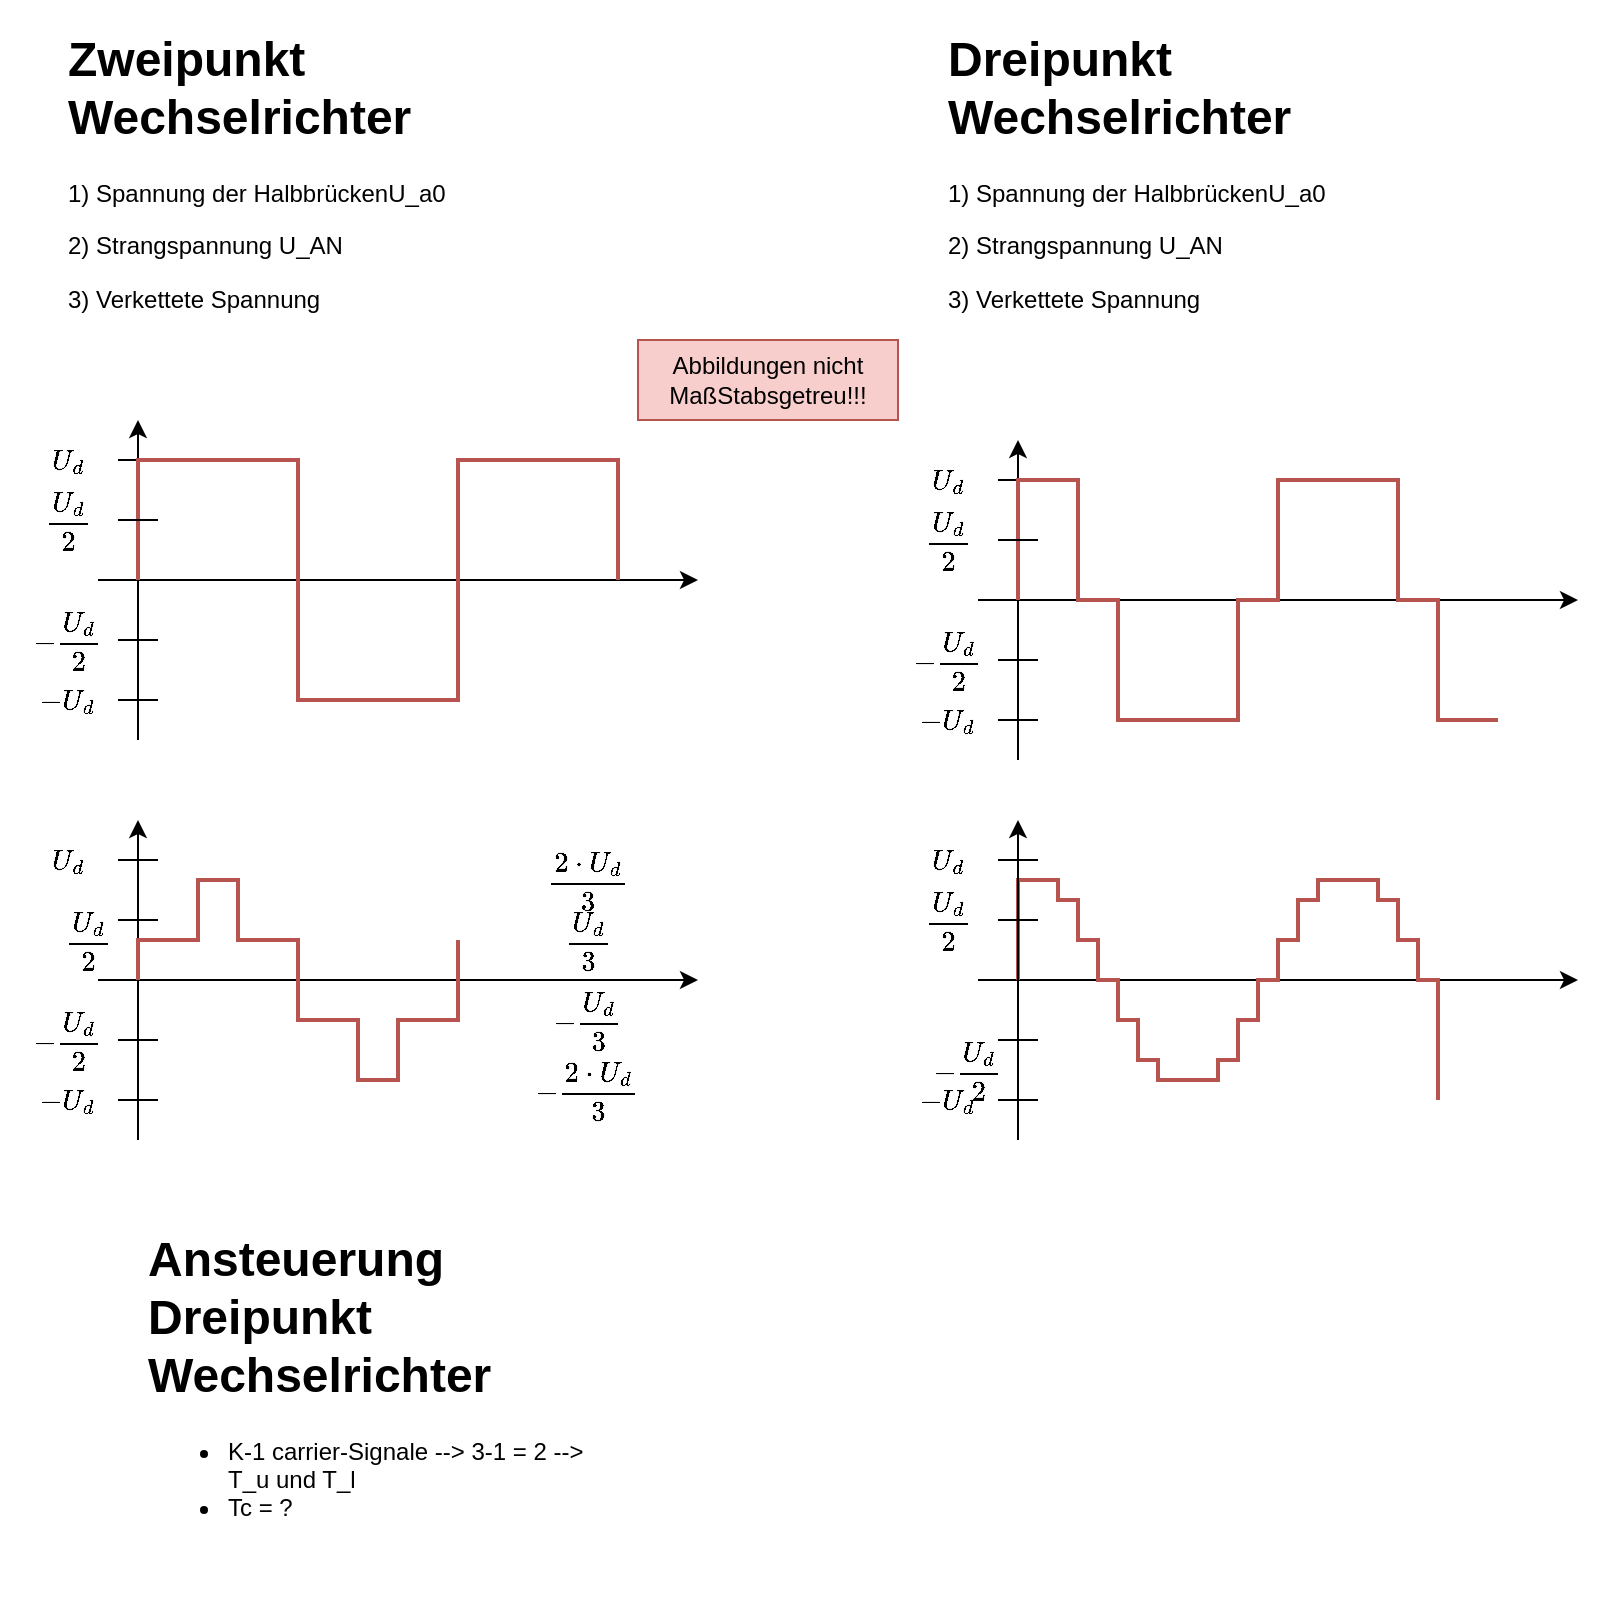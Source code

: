 <mxfile version="22.1.2" type="device">
  <diagram name="Seite-1" id="_KZq46WEIiSFuVHRx1rl">
    <mxGraphModel dx="1418" dy="796" grid="1" gridSize="10" guides="1" tooltips="1" connect="1" arrows="1" fold="1" page="1" pageScale="1" pageWidth="827" pageHeight="1169" math="1" shadow="0">
      <root>
        <mxCell id="0" />
        <mxCell id="1" parent="0" />
        <mxCell id="a2_H5RpbEo5zHHFtTsIT-2" value="&lt;h1&gt;Zweipunkt Wechselrichter&lt;/h1&gt;&lt;p&gt;1) Spannung der HalbbrückenU_a0&lt;/p&gt;&lt;p&gt;2) Strangspannung U_AN&lt;/p&gt;&lt;p&gt;3) Verkettete Spannung&lt;/p&gt;&lt;p&gt;&lt;br&gt;&lt;/p&gt;" style="text;html=1;strokeColor=none;fillColor=none;spacing=5;spacingTop=-20;whiteSpace=wrap;overflow=hidden;rounded=0;" parent="1" vertex="1">
          <mxGeometry x="40" y="40" width="240" height="160" as="geometry" />
        </mxCell>
        <mxCell id="a2_H5RpbEo5zHHFtTsIT-3" value="&lt;h1&gt;Dreipunkt Wechselrichter&lt;/h1&gt;&lt;p style=&quot;border-color: var(--border-color);&quot;&gt;1) Spannung der HalbbrückenU_a0&lt;/p&gt;&lt;p style=&quot;border-color: var(--border-color);&quot;&gt;2) Strangspannung U_AN&lt;/p&gt;&lt;p style=&quot;border-color: var(--border-color);&quot;&gt;3) Verkettete Spannung&lt;/p&gt;&lt;p style=&quot;border-color: var(--border-color);&quot;&gt;&lt;br style=&quot;border-color: var(--border-color);&quot;&gt;&lt;/p&gt;" style="text;html=1;strokeColor=none;fillColor=none;spacing=5;spacingTop=-20;whiteSpace=wrap;overflow=hidden;rounded=0;" parent="1" vertex="1">
          <mxGeometry x="480" y="40" width="240" height="160" as="geometry" />
        </mxCell>
        <mxCell id="a2_H5RpbEo5zHHFtTsIT-4" value="" style="endArrow=classic;html=1;rounded=0;" parent="1" edge="1">
          <mxGeometry width="50" height="50" relative="1" as="geometry">
            <mxPoint x="80" y="400" as="sourcePoint" />
            <mxPoint x="80" y="240" as="targetPoint" />
          </mxGeometry>
        </mxCell>
        <mxCell id="a2_H5RpbEo5zHHFtTsIT-5" value="" style="endArrow=classic;html=1;rounded=0;" parent="1" edge="1">
          <mxGeometry width="50" height="50" relative="1" as="geometry">
            <mxPoint x="60" y="320" as="sourcePoint" />
            <mxPoint x="360" y="320" as="targetPoint" />
          </mxGeometry>
        </mxCell>
        <mxCell id="a2_H5RpbEo5zHHFtTsIT-6" value="" style="endArrow=none;html=1;rounded=0;" parent="1" edge="1">
          <mxGeometry width="50" height="50" relative="1" as="geometry">
            <mxPoint x="70" y="260" as="sourcePoint" />
            <mxPoint x="90" y="260" as="targetPoint" />
          </mxGeometry>
        </mxCell>
        <mxCell id="a2_H5RpbEo5zHHFtTsIT-8" value="" style="endArrow=none;html=1;rounded=0;fillColor=#f8cecc;strokeColor=#b85450;strokeWidth=2;" parent="1" edge="1">
          <mxGeometry width="50" height="50" relative="1" as="geometry">
            <mxPoint x="80" y="320" as="sourcePoint" />
            <mxPoint x="320" y="320" as="targetPoint" />
            <Array as="points">
              <mxPoint x="80" y="260" />
              <mxPoint x="160" y="260" />
              <mxPoint x="160" y="380" />
              <mxPoint x="240" y="380" />
              <mxPoint x="240" y="260" />
              <mxPoint x="320" y="260" />
            </Array>
          </mxGeometry>
        </mxCell>
        <mxCell id="a2_H5RpbEo5zHHFtTsIT-10" value="" style="endArrow=none;html=1;rounded=0;" parent="1" edge="1">
          <mxGeometry width="50" height="50" relative="1" as="geometry">
            <mxPoint x="70" y="380" as="sourcePoint" />
            <mxPoint x="90" y="380" as="targetPoint" />
          </mxGeometry>
        </mxCell>
        <mxCell id="a2_H5RpbEo5zHHFtTsIT-11" value="" style="endArrow=none;html=1;rounded=0;" parent="1" edge="1">
          <mxGeometry width="50" height="50" relative="1" as="geometry">
            <mxPoint x="70" y="350" as="sourcePoint" />
            <mxPoint x="90" y="350" as="targetPoint" />
          </mxGeometry>
        </mxCell>
        <mxCell id="a2_H5RpbEo5zHHFtTsIT-12" value="" style="endArrow=none;html=1;rounded=0;" parent="1" edge="1">
          <mxGeometry width="50" height="50" relative="1" as="geometry">
            <mxPoint x="70" y="290" as="sourcePoint" />
            <mxPoint x="90" y="290" as="targetPoint" />
          </mxGeometry>
        </mxCell>
        <mxCell id="a2_H5RpbEo5zHHFtTsIT-13" value="$$U_d$$" style="rounded=0;whiteSpace=wrap;html=1;fillColor=none;strokeColor=none;" parent="1" vertex="1">
          <mxGeometry x="30" y="250" width="30" height="20" as="geometry" />
        </mxCell>
        <mxCell id="a2_H5RpbEo5zHHFtTsIT-14" value="$$-U_d$$" style="rounded=0;whiteSpace=wrap;html=1;fillColor=none;strokeColor=none;" parent="1" vertex="1">
          <mxGeometry x="30" y="370" width="30" height="20" as="geometry" />
        </mxCell>
        <mxCell id="a2_H5RpbEo5zHHFtTsIT-15" value="$$\frac{U_d}{2}$$" style="rounded=0;whiteSpace=wrap;html=1;fillColor=none;strokeColor=none;" parent="1" vertex="1">
          <mxGeometry x="30" y="280" width="30" height="20" as="geometry" />
        </mxCell>
        <mxCell id="a2_H5RpbEo5zHHFtTsIT-16" value="$$-\frac{U_d}{2}$$" style="rounded=0;whiteSpace=wrap;html=1;fillColor=none;strokeColor=none;" parent="1" vertex="1">
          <mxGeometry x="30" y="340" width="30" height="20" as="geometry" />
        </mxCell>
        <mxCell id="a2_H5RpbEo5zHHFtTsIT-17" value="" style="endArrow=classic;html=1;rounded=0;" parent="1" edge="1">
          <mxGeometry width="50" height="50" relative="1" as="geometry">
            <mxPoint x="80" y="600" as="sourcePoint" />
            <mxPoint x="80" y="440" as="targetPoint" />
          </mxGeometry>
        </mxCell>
        <mxCell id="a2_H5RpbEo5zHHFtTsIT-18" value="" style="endArrow=classic;html=1;rounded=0;" parent="1" edge="1">
          <mxGeometry width="50" height="50" relative="1" as="geometry">
            <mxPoint x="60" y="520" as="sourcePoint" />
            <mxPoint x="360" y="520" as="targetPoint" />
          </mxGeometry>
        </mxCell>
        <mxCell id="a2_H5RpbEo5zHHFtTsIT-19" value="" style="endArrow=none;html=1;rounded=0;" parent="1" edge="1">
          <mxGeometry width="50" height="50" relative="1" as="geometry">
            <mxPoint x="70" y="460" as="sourcePoint" />
            <mxPoint x="90" y="460" as="targetPoint" />
          </mxGeometry>
        </mxCell>
        <mxCell id="a2_H5RpbEo5zHHFtTsIT-20" value="" style="endArrow=none;html=1;rounded=0;fillColor=#f8cecc;strokeColor=#b85450;strokeWidth=2;" parent="1" edge="1">
          <mxGeometry width="50" height="50" relative="1" as="geometry">
            <mxPoint x="80" y="520" as="sourcePoint" />
            <mxPoint x="240" y="500" as="targetPoint" />
            <Array as="points">
              <mxPoint x="80" y="500" />
              <mxPoint x="110" y="500" />
              <mxPoint x="110" y="470" />
              <mxPoint x="130" y="470" />
              <mxPoint x="130" y="500" />
              <mxPoint x="160" y="500" />
              <mxPoint x="160" y="540" />
              <mxPoint x="190" y="540" />
              <mxPoint x="190" y="570" />
              <mxPoint x="210" y="570" />
              <mxPoint x="210" y="540" />
              <mxPoint x="240" y="540" />
            </Array>
          </mxGeometry>
        </mxCell>
        <mxCell id="a2_H5RpbEo5zHHFtTsIT-21" value="" style="endArrow=none;html=1;rounded=0;" parent="1" edge="1">
          <mxGeometry width="50" height="50" relative="1" as="geometry">
            <mxPoint x="70" y="580" as="sourcePoint" />
            <mxPoint x="90" y="580" as="targetPoint" />
          </mxGeometry>
        </mxCell>
        <mxCell id="a2_H5RpbEo5zHHFtTsIT-22" value="" style="endArrow=none;html=1;rounded=0;" parent="1" edge="1">
          <mxGeometry width="50" height="50" relative="1" as="geometry">
            <mxPoint x="70" y="550" as="sourcePoint" />
            <mxPoint x="90" y="550" as="targetPoint" />
          </mxGeometry>
        </mxCell>
        <mxCell id="a2_H5RpbEo5zHHFtTsIT-23" value="" style="endArrow=none;html=1;rounded=0;" parent="1" edge="1">
          <mxGeometry width="50" height="50" relative="1" as="geometry">
            <mxPoint x="70" y="490" as="sourcePoint" />
            <mxPoint x="90" y="490" as="targetPoint" />
          </mxGeometry>
        </mxCell>
        <mxCell id="a2_H5RpbEo5zHHFtTsIT-24" value="$$U_d$$" style="rounded=0;whiteSpace=wrap;html=1;fillColor=none;strokeColor=none;" parent="1" vertex="1">
          <mxGeometry x="30" y="450" width="30" height="20" as="geometry" />
        </mxCell>
        <mxCell id="a2_H5RpbEo5zHHFtTsIT-25" value="$$-U_d$$" style="rounded=0;whiteSpace=wrap;html=1;fillColor=none;strokeColor=none;" parent="1" vertex="1">
          <mxGeometry x="30" y="570" width="30" height="20" as="geometry" />
        </mxCell>
        <mxCell id="a2_H5RpbEo5zHHFtTsIT-26" value="$$\frac{U_d}{3}$$" style="rounded=0;whiteSpace=wrap;html=1;fillColor=none;strokeColor=none;" parent="1" vertex="1">
          <mxGeometry x="290" y="490" width="30" height="20" as="geometry" />
        </mxCell>
        <mxCell id="a2_H5RpbEo5zHHFtTsIT-27" value="$$-\frac{U_d}{2}$$" style="rounded=0;whiteSpace=wrap;html=1;fillColor=none;strokeColor=none;" parent="1" vertex="1">
          <mxGeometry x="30" y="540" width="30" height="20" as="geometry" />
        </mxCell>
        <mxCell id="a2_H5RpbEo5zHHFtTsIT-28" value="$$\frac{U_d}{2}$$" style="rounded=0;whiteSpace=wrap;html=1;fillColor=none;strokeColor=none;" parent="1" vertex="1">
          <mxGeometry x="40" y="490" width="30" height="20" as="geometry" />
        </mxCell>
        <mxCell id="a2_H5RpbEo5zHHFtTsIT-29" value="$$\frac{2\cdot U_d}{3}$$" style="rounded=0;whiteSpace=wrap;html=1;fillColor=none;strokeColor=none;" parent="1" vertex="1">
          <mxGeometry x="290" y="460" width="30" height="20" as="geometry" />
        </mxCell>
        <mxCell id="a2_H5RpbEo5zHHFtTsIT-30" value="$$-\frac{U_d}{3}$$" style="rounded=0;whiteSpace=wrap;html=1;fillColor=none;strokeColor=none;" parent="1" vertex="1">
          <mxGeometry x="290" y="530" width="30" height="20" as="geometry" />
        </mxCell>
        <mxCell id="a2_H5RpbEo5zHHFtTsIT-31" value="$$-\frac{2\cdot U_d}{3}$$" style="rounded=0;whiteSpace=wrap;html=1;fillColor=none;strokeColor=none;" parent="1" vertex="1">
          <mxGeometry x="290" y="565" width="30" height="20" as="geometry" />
        </mxCell>
        <mxCell id="a2_H5RpbEo5zHHFtTsIT-32" value="" style="endArrow=classic;html=1;rounded=0;" parent="1" edge="1">
          <mxGeometry width="50" height="50" relative="1" as="geometry">
            <mxPoint x="520" y="410" as="sourcePoint" />
            <mxPoint x="520" y="250" as="targetPoint" />
          </mxGeometry>
        </mxCell>
        <mxCell id="a2_H5RpbEo5zHHFtTsIT-33" value="" style="endArrow=classic;html=1;rounded=0;" parent="1" edge="1">
          <mxGeometry width="50" height="50" relative="1" as="geometry">
            <mxPoint x="500" y="330" as="sourcePoint" />
            <mxPoint x="800" y="330" as="targetPoint" />
          </mxGeometry>
        </mxCell>
        <mxCell id="a2_H5RpbEo5zHHFtTsIT-34" value="" style="endArrow=none;html=1;rounded=0;" parent="1" edge="1">
          <mxGeometry width="50" height="50" relative="1" as="geometry">
            <mxPoint x="510" y="270" as="sourcePoint" />
            <mxPoint x="530" y="270" as="targetPoint" />
          </mxGeometry>
        </mxCell>
        <mxCell id="a2_H5RpbEo5zHHFtTsIT-35" value="" style="endArrow=none;html=1;rounded=0;fillColor=#f8cecc;strokeColor=#b85450;strokeWidth=2;" parent="1" edge="1">
          <mxGeometry width="50" height="50" relative="1" as="geometry">
            <mxPoint x="520" y="330" as="sourcePoint" />
            <mxPoint x="760" y="390" as="targetPoint" />
            <Array as="points">
              <mxPoint x="520" y="270" />
              <mxPoint x="550" y="270" />
              <mxPoint x="550" y="330" />
              <mxPoint x="570" y="330" />
              <mxPoint x="570" y="390" />
              <mxPoint x="630" y="390" />
              <mxPoint x="630" y="330" />
              <mxPoint x="650" y="330" />
              <mxPoint x="650" y="270" />
              <mxPoint x="710" y="270" />
              <mxPoint x="710" y="330" />
              <mxPoint x="730" y="330" />
              <mxPoint x="730" y="390" />
            </Array>
          </mxGeometry>
        </mxCell>
        <mxCell id="a2_H5RpbEo5zHHFtTsIT-36" value="" style="endArrow=none;html=1;rounded=0;" parent="1" edge="1">
          <mxGeometry width="50" height="50" relative="1" as="geometry">
            <mxPoint x="510" y="390" as="sourcePoint" />
            <mxPoint x="530" y="390" as="targetPoint" />
          </mxGeometry>
        </mxCell>
        <mxCell id="a2_H5RpbEo5zHHFtTsIT-37" value="" style="endArrow=none;html=1;rounded=0;" parent="1" edge="1">
          <mxGeometry width="50" height="50" relative="1" as="geometry">
            <mxPoint x="510" y="360" as="sourcePoint" />
            <mxPoint x="530" y="360" as="targetPoint" />
          </mxGeometry>
        </mxCell>
        <mxCell id="a2_H5RpbEo5zHHFtTsIT-38" value="" style="endArrow=none;html=1;rounded=0;" parent="1" edge="1">
          <mxGeometry width="50" height="50" relative="1" as="geometry">
            <mxPoint x="510" y="300" as="sourcePoint" />
            <mxPoint x="530" y="300" as="targetPoint" />
          </mxGeometry>
        </mxCell>
        <mxCell id="a2_H5RpbEo5zHHFtTsIT-39" value="$$U_d$$" style="rounded=0;whiteSpace=wrap;html=1;fillColor=none;strokeColor=none;" parent="1" vertex="1">
          <mxGeometry x="470" y="260" width="30" height="20" as="geometry" />
        </mxCell>
        <mxCell id="a2_H5RpbEo5zHHFtTsIT-40" value="$$-U_d$$" style="rounded=0;whiteSpace=wrap;html=1;fillColor=none;strokeColor=none;" parent="1" vertex="1">
          <mxGeometry x="470" y="380" width="30" height="20" as="geometry" />
        </mxCell>
        <mxCell id="a2_H5RpbEo5zHHFtTsIT-41" value="$$\frac{U_d}{2}$$" style="rounded=0;whiteSpace=wrap;html=1;fillColor=none;strokeColor=none;" parent="1" vertex="1">
          <mxGeometry x="470" y="290" width="30" height="20" as="geometry" />
        </mxCell>
        <mxCell id="a2_H5RpbEo5zHHFtTsIT-42" value="$$-\frac{U_d}{2}$$" style="rounded=0;whiteSpace=wrap;html=1;fillColor=none;strokeColor=none;" parent="1" vertex="1">
          <mxGeometry x="470" y="350" width="30" height="20" as="geometry" />
        </mxCell>
        <mxCell id="a2_H5RpbEo5zHHFtTsIT-44" value="" style="endArrow=classic;html=1;rounded=0;" parent="1" edge="1">
          <mxGeometry width="50" height="50" relative="1" as="geometry">
            <mxPoint x="500" y="520" as="sourcePoint" />
            <mxPoint x="800" y="520" as="targetPoint" />
          </mxGeometry>
        </mxCell>
        <mxCell id="a2_H5RpbEo5zHHFtTsIT-45" value="" style="endArrow=none;html=1;rounded=0;" parent="1" edge="1">
          <mxGeometry width="50" height="50" relative="1" as="geometry">
            <mxPoint x="510" y="460" as="sourcePoint" />
            <mxPoint x="530" y="460" as="targetPoint" />
          </mxGeometry>
        </mxCell>
        <mxCell id="a2_H5RpbEo5zHHFtTsIT-46" value="" style="endArrow=none;html=1;rounded=0;fillColor=#f8cecc;strokeColor=#b85450;strokeWidth=2;" parent="1" edge="1">
          <mxGeometry width="50" height="50" relative="1" as="geometry">
            <mxPoint x="520" y="520" as="sourcePoint" />
            <mxPoint x="730" y="580" as="targetPoint" />
            <Array as="points">
              <mxPoint x="520" y="470" />
              <mxPoint x="540" y="470" />
              <mxPoint x="540" y="480" />
              <mxPoint x="550" y="480" />
              <mxPoint x="550" y="500" />
              <mxPoint x="560" y="500" />
              <mxPoint x="560" y="520" />
              <mxPoint x="570" y="520" />
              <mxPoint x="570" y="540" />
              <mxPoint x="580" y="540" />
              <mxPoint x="580" y="560" />
              <mxPoint x="590" y="560" />
              <mxPoint x="590" y="570" />
              <mxPoint x="620" y="570" />
              <mxPoint x="620" y="560" />
              <mxPoint x="630" y="560" />
              <mxPoint x="630" y="540" />
              <mxPoint x="640" y="540" />
              <mxPoint x="640" y="520" />
              <mxPoint x="650" y="520" />
              <mxPoint x="650" y="500" />
              <mxPoint x="660" y="500" />
              <mxPoint x="660" y="480" />
              <mxPoint x="670" y="480" />
              <mxPoint x="670" y="470" />
              <mxPoint x="700" y="470" />
              <mxPoint x="700" y="480" />
              <mxPoint x="710" y="480" />
              <mxPoint x="710" y="500" />
              <mxPoint x="720" y="500" />
              <mxPoint x="720" y="520" />
              <mxPoint x="730" y="520" />
            </Array>
          </mxGeometry>
        </mxCell>
        <mxCell id="a2_H5RpbEo5zHHFtTsIT-47" value="" style="endArrow=none;html=1;rounded=0;" parent="1" edge="1">
          <mxGeometry width="50" height="50" relative="1" as="geometry">
            <mxPoint x="510" y="580" as="sourcePoint" />
            <mxPoint x="530" y="580" as="targetPoint" />
          </mxGeometry>
        </mxCell>
        <mxCell id="a2_H5RpbEo5zHHFtTsIT-48" value="" style="endArrow=none;html=1;rounded=0;" parent="1" edge="1">
          <mxGeometry width="50" height="50" relative="1" as="geometry">
            <mxPoint x="510" y="550" as="sourcePoint" />
            <mxPoint x="530" y="550" as="targetPoint" />
          </mxGeometry>
        </mxCell>
        <mxCell id="a2_H5RpbEo5zHHFtTsIT-49" value="" style="endArrow=none;html=1;rounded=0;" parent="1" edge="1">
          <mxGeometry width="50" height="50" relative="1" as="geometry">
            <mxPoint x="510" y="490" as="sourcePoint" />
            <mxPoint x="530" y="490" as="targetPoint" />
          </mxGeometry>
        </mxCell>
        <mxCell id="a2_H5RpbEo5zHHFtTsIT-50" value="$$U_d$$" style="rounded=0;whiteSpace=wrap;html=1;fillColor=none;strokeColor=none;" parent="1" vertex="1">
          <mxGeometry x="470" y="450" width="30" height="20" as="geometry" />
        </mxCell>
        <mxCell id="a2_H5RpbEo5zHHFtTsIT-51" value="$$-U_d$$" style="rounded=0;whiteSpace=wrap;html=1;fillColor=none;strokeColor=none;" parent="1" vertex="1">
          <mxGeometry x="470" y="570" width="30" height="20" as="geometry" />
        </mxCell>
        <mxCell id="a2_H5RpbEo5zHHFtTsIT-52" value="$$\frac{U_d}{2}$$" style="rounded=0;whiteSpace=wrap;html=1;fillColor=none;strokeColor=none;" parent="1" vertex="1">
          <mxGeometry x="470" y="480" width="30" height="20" as="geometry" />
        </mxCell>
        <mxCell id="a2_H5RpbEo5zHHFtTsIT-53" value="Abbildungen nicht MaßStabsgetreu!!!" style="rounded=0;whiteSpace=wrap;html=1;fillColor=#f8cecc;strokeColor=#b85450;" parent="1" vertex="1">
          <mxGeometry x="330" y="200" width="130" height="40" as="geometry" />
        </mxCell>
        <mxCell id="a2_H5RpbEo5zHHFtTsIT-55" value="$$-\frac{U_d}{2}$$" style="rounded=0;whiteSpace=wrap;html=1;fillColor=none;strokeColor=none;" parent="1" vertex="1">
          <mxGeometry x="480" y="555" width="30" height="20" as="geometry" />
        </mxCell>
        <mxCell id="a2_H5RpbEo5zHHFtTsIT-56" value="" style="endArrow=classic;html=1;rounded=0;" parent="1" edge="1">
          <mxGeometry width="50" height="50" relative="1" as="geometry">
            <mxPoint x="520" y="600" as="sourcePoint" />
            <mxPoint x="520" y="440" as="targetPoint" />
          </mxGeometry>
        </mxCell>
        <mxCell id="MXMSB1ciDBsaV3FGJzTG-1" value="&lt;h1&gt;Ansteuerung Dreipunkt Wechselrichter&lt;/h1&gt;&lt;p&gt;&lt;/p&gt;&lt;ul&gt;&lt;li&gt;K-1 carrier-Signale --&amp;gt; 3-1 = 2 --&amp;gt; T_u und T_l&amp;nbsp;&lt;/li&gt;&lt;li&gt;Tc = ?&amp;nbsp;&lt;/li&gt;&lt;/ul&gt;&lt;p&gt;&lt;/p&gt;&lt;p&gt;&lt;br&gt;&lt;/p&gt;" style="text;html=1;strokeColor=none;fillColor=none;spacing=5;spacingTop=-20;whiteSpace=wrap;overflow=hidden;rounded=0;" vertex="1" parent="1">
          <mxGeometry x="80" y="640" width="240" height="190" as="geometry" />
        </mxCell>
      </root>
    </mxGraphModel>
  </diagram>
</mxfile>
